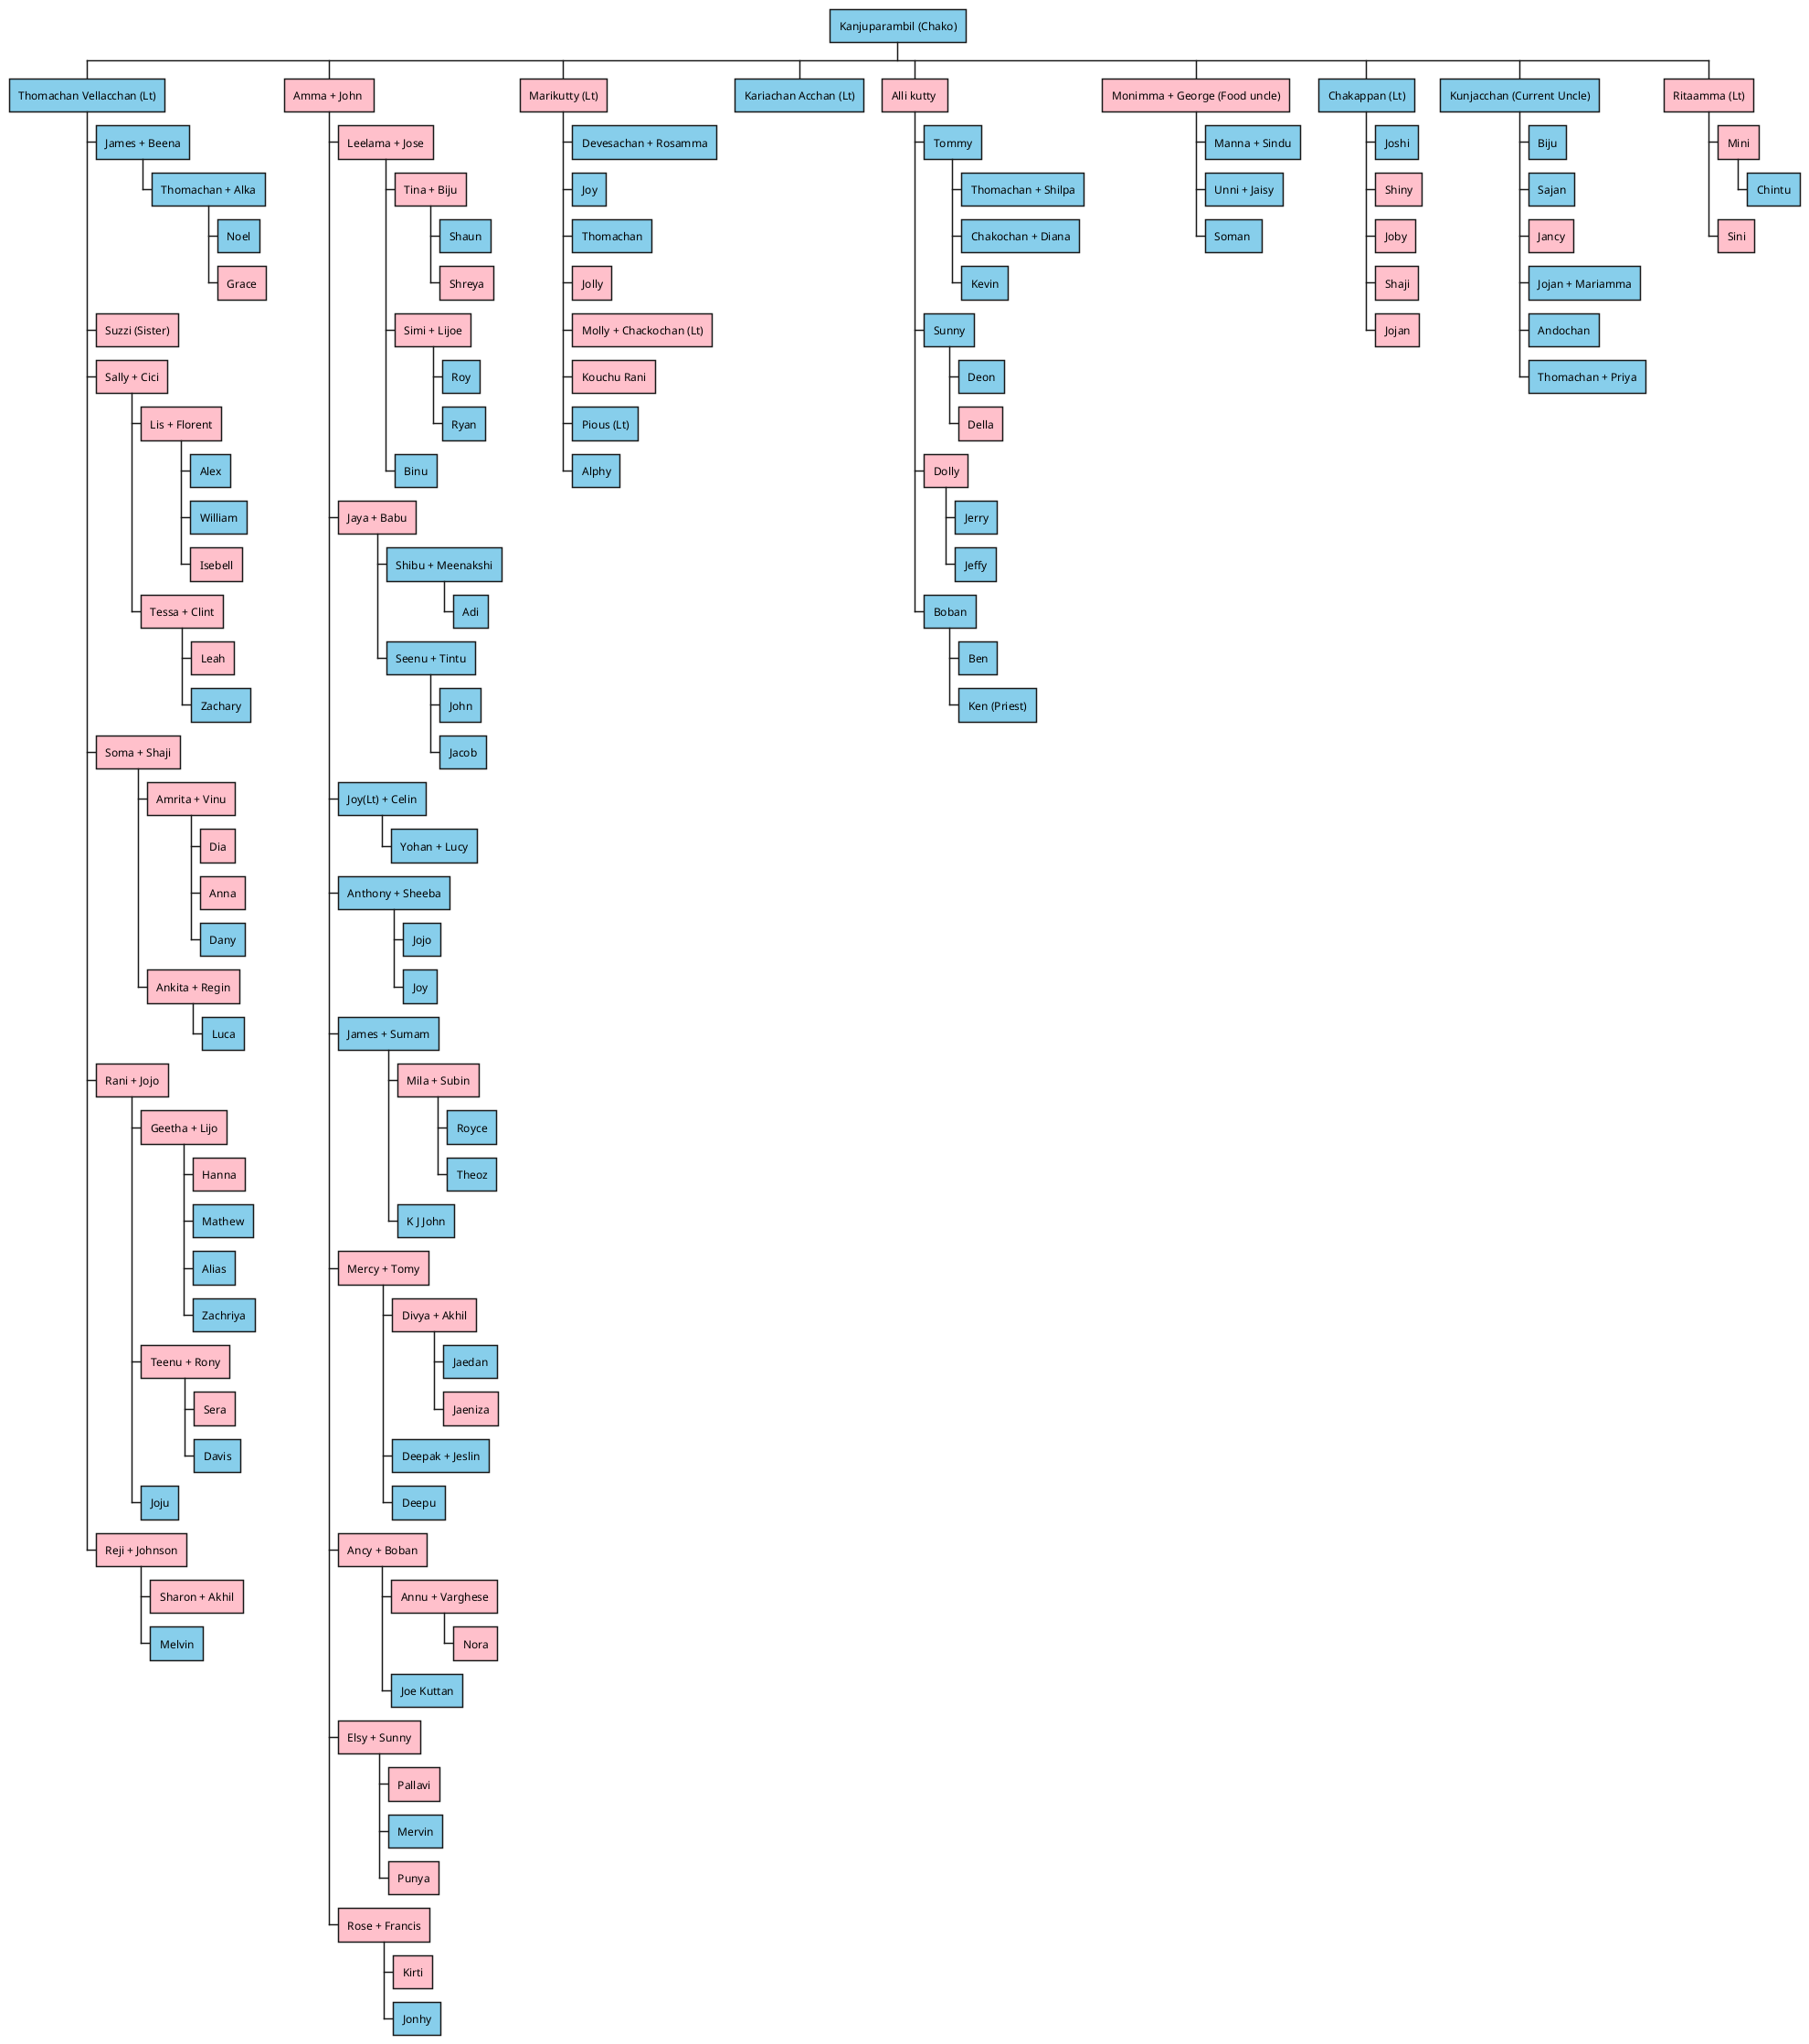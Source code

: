 @startwbs
*[#SkyBlue]  Kanjuparambil (Chako)
**[#SkyBlue]  Thomachan Vellacchan (Lt)
***[#SkyBlue]  James + Beena
****[#SkyBlue]  Thomachan + Alka
*****[#SkyBlue]  Noel
*****[#pink]  Grace
***[#pink] Suzzi (Sister)
***[#pink] Sally + Cici
****[#pink] Lis + Florent
*****[#SkyBlue] Alex
*****[#SkyBlue] William
*****[#pink] Isebell
****[#pink] Tessa + Clint
*****[#pink] Leah
*****[#SkyBlue] Zachary
***[#pink] Soma + Shaji
****[#pink] Amrita + Vinu
*****[#pink] Dia
*****[#pink] Anna
*****[#SkyBlue] Dany
****[#pink] Ankita + Regin
*****[#SkyBlue] Luca
***[#pink] Rani + Jojo
****[#pink] Geetha + Lijo
*****[#pink] Hanna
*****[#SkyBlue] Mathew
*****[#SkyBlue] Alias
*****[#SkyBlue] Zachriya
****[#pink] Teenu + Rony
*****[#pink] Sera
*****[#SkyBlue] Davis
****[#SkyBlue] Joju
***[#pink] Reji + Johnson
****[#pink] Sharon + Akhil
****[#SkyBlue] Melvin

**[#pink] Amma + John 
***[#pink] Leelama + Jose
****[#pink] Tina + Biju
*****[#SkyBlue] Shaun
*****[#pink] Shreya
****[#pink] Simi + Lijoe
*****[#SkyBlue] Roy
*****[#SkyBlue] Ryan
****[#SkyBlue] Binu
***[#pink] Jaya + Babu
****[#SkyBlue] Shibu + Meenakshi
*****[#SkyBlue] Adi
****[#SkyBlue] Seenu + Tintu
*****[#SkyBlue] John
*****[#SkyBlue] Jacob
***[#SkyBlue] Joy(Lt) + Celin
****[#SkyBlue] Yohan + Lucy
***[#SkyBlue] Anthony + Sheeba
****[#SkyBlue] Jojo
****[#SkyBlue] Joy
***[#SkyBlue] James + Sumam
****[#pink] Mila + Subin
*****[#SkyBlue] Royce
*****[#SkyBlue] Theoz
****[#SkyBlue] K J John
***[#pink] Mercy + Tomy
****[#pink] Divya + Akhil
*****[#SkyBlue] Jaedan
*****[#pink] Jaeniza
****[#SkyBlue] Deepak + Jeslin
****[#SkyBlue] Deepu
***[#pink] Ancy + Boban
****[#pink] Annu + Varghese
*****[#pink] Nora
****[#SkyBlue] Joe Kuttan
***[#pink] Elsy + Sunny
****[#pink] Pallavi
****[#SkyBlue] Mervin
****[#pink] Punya
***[#pink] Rose + Francis
****[#pink] Kirti
****[#SkyBlue] Jonhy


**[#pink] Marikutty (Lt)
***[#SkyBlue]  Devesachan + Rosamma
***[#SkyBlue] Joy
***[#SkyBlue] Thomachan
***[#pink] Jolly
***[#pink] Molly + Chackochan (Lt)
***[#pink] Kouchu Rani
***[#SkyBlue] Pious (Lt)
***[#SkyBlue] Alphy

**[#SkyBlue]  Kariachan Acchan (Lt)

**[#pink] Alli kutty 
***[#SkyBlue]  Tommy
****[#SkyBlue] Thomachan + Shilpa
****[#SkyBlue] Chakochan + Diana
****[#SkyBlue] Kevin
***[#SkyBlue]  Sunny
****[#SkyBlue]  Deon
****[#pink]  Della
***[#pink]  Dolly
****[#SkyBlue]  Jerry
****[#SkyBlue]  Jeffy
***[#SkyBlue]  Boban
****[#SkyBlue]  Ben
****[#SkyBlue]  Ken (Priest)

**[#pink] Monimma + George (Food uncle)
***[#SkyBlue]  Manna + Sindu
***[#SkyBlue]  Unni + Jaisy
***[#SkyBlue]  Soman 


**[#SkyBlue]  Chakappan (Lt)
***[#SkyBlue]  Joshi
***[#pink] Shiny
***[#pink] Joby
***[#pink] Shaji
***[#pink] Jojan

**[#SkyBlue]  Kunjacchan (Current Uncle)
***[#SkyBlue]  Biju
***[#SkyBlue]  Sajan
***[#pink] Jancy
***[#SkyBlue]  Jojan + Mariamma
***[#SkyBlue] Andochan
***[#SkyBlue]  Thomachan + Priya

**[#pink] Ritaamma (Lt)
***[#pink] Mini
****[#SkyBlue] Chintu
***[#pink] Sini

@endwbs